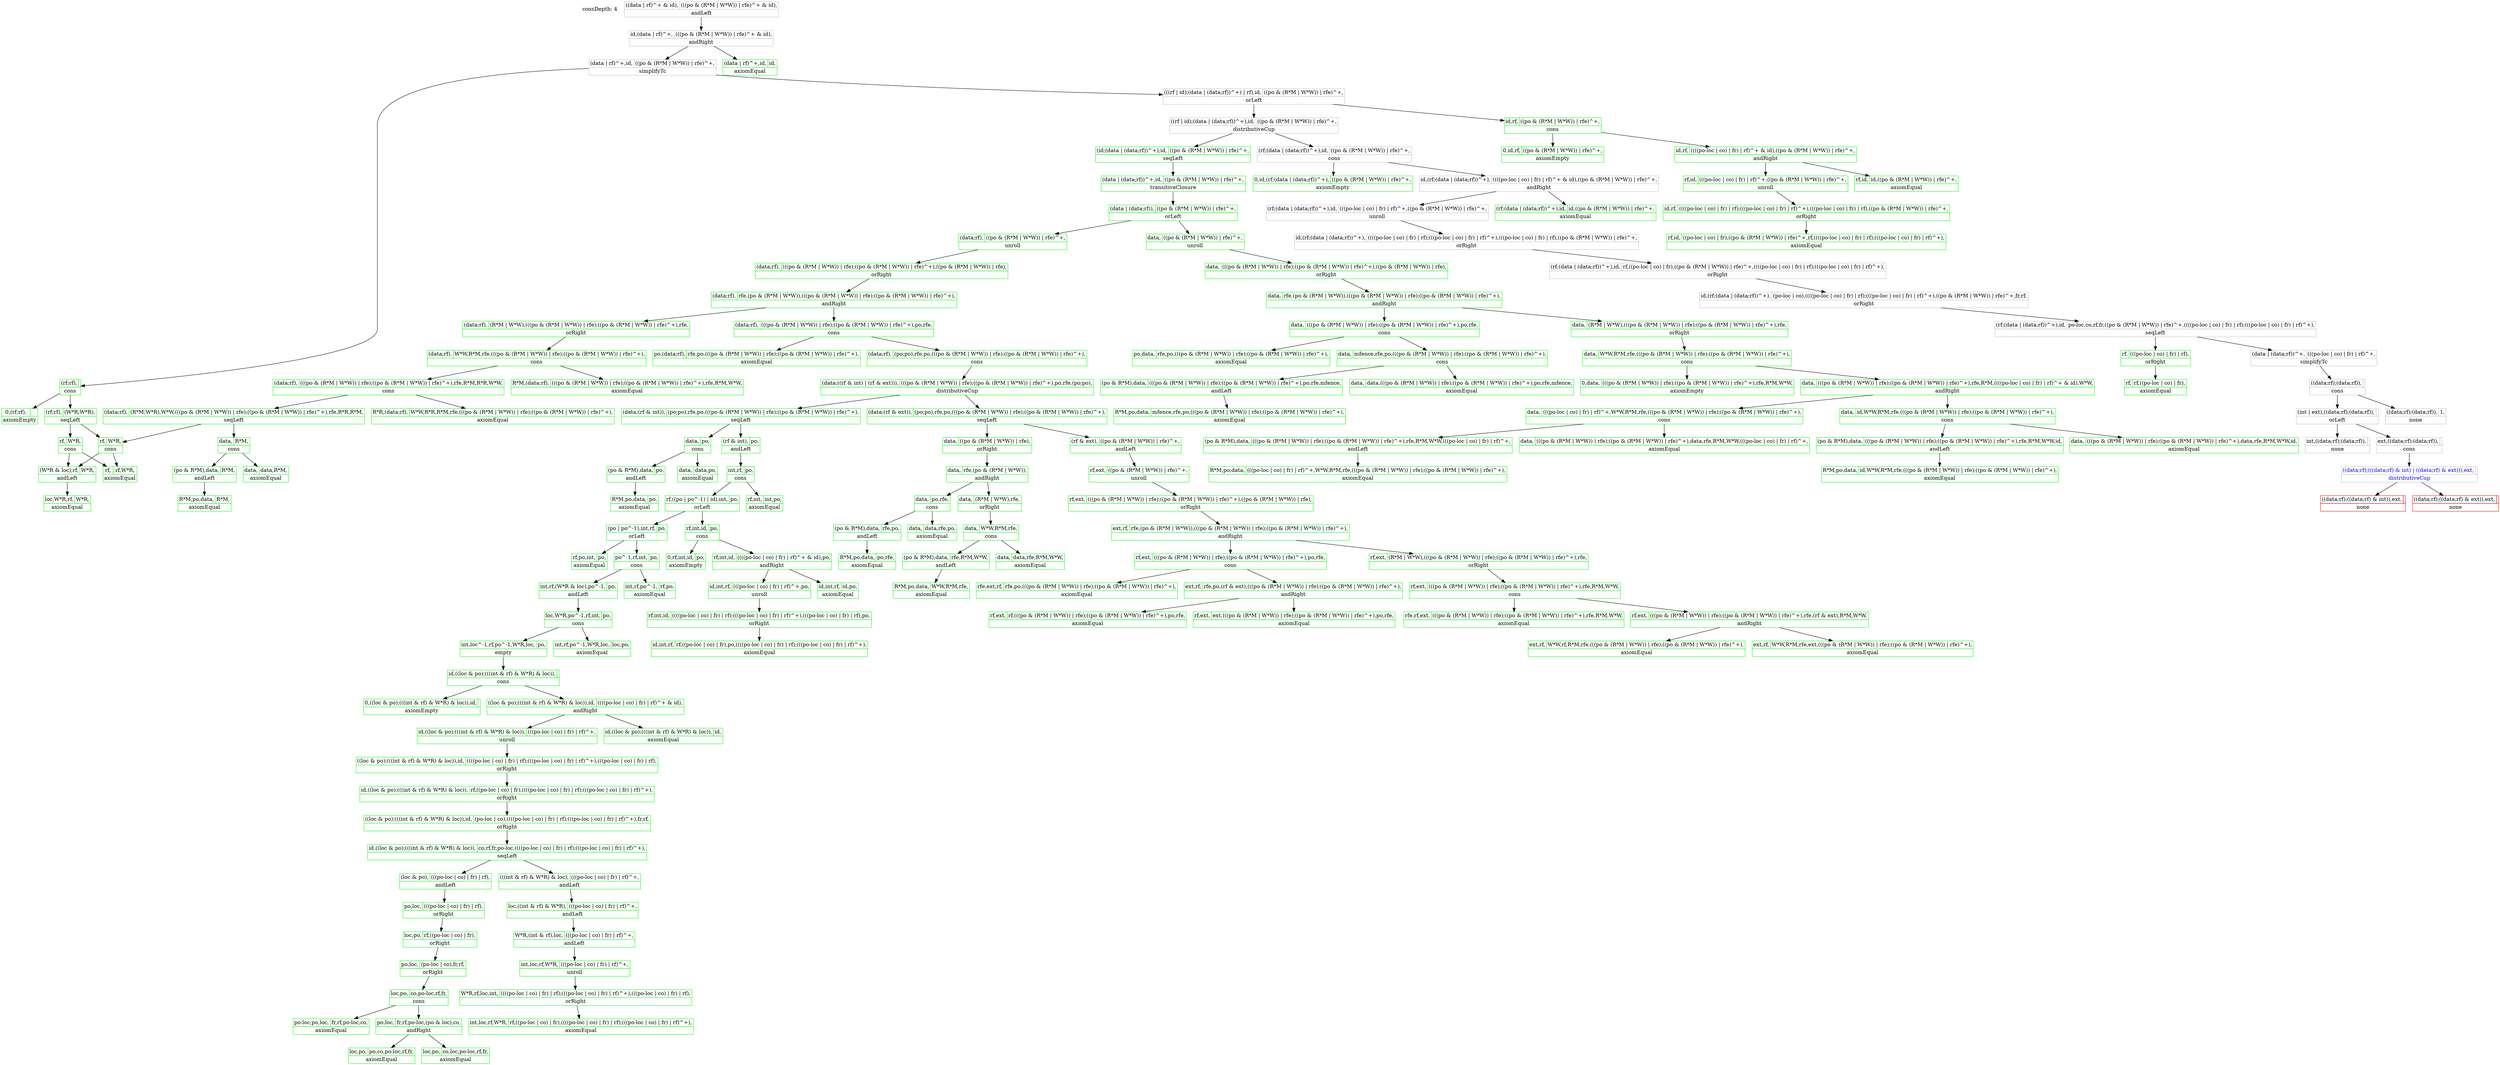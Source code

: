 digraph { 
concentrate=true
node [shape=plain];

"consDepth: 4";
"0x7fbe716d01e8" [label=<<table border='0' cellborder='1' cellspacing='0'><tr><td>((data | rf)^+ &amp; id),</td><td>(((po &amp; (R*M | W*W)) | rfe)^+ &amp; id),</td></tr><tr><td colspan='2'>andLeft</td></tr></table>>, color=gray, fontcolor=black]"0x7fbe73d4b168" [label=<<table border='0' cellborder='1' cellspacing='0'><tr><td>id,(data | rf)^+,</td><td>(((po &amp; (R*M | W*W)) | rfe)^+ &amp; id),</td></tr><tr><td colspan='2'>andRight</td></tr></table>>, color=gray, fontcolor=black]"0x7fbe73d4b218" [label=<<table border='0' cellborder='1' cellspacing='0'><tr><td>(data | rf)^+,id,</td><td>((po &amp; (R*M | W*W)) | rfe)^+,</td></tr><tr><td colspan='2'>simplifyTc</td></tr></table>>, color=gray, fontcolor=black]"0x7fbe717e85c8" [label=<<table border='0' cellborder='1' cellspacing='0'><tr><td>(rf;rf),</td><td></td></tr><tr><td colspan='2'>cons</td></tr></table>>, color=green, fontcolor=black]"0x7fbe717e48a8" [label=<<table border='0' cellborder='1' cellspacing='0'><tr><td>0,(rf;rf),</td><td></td></tr><tr><td colspan='2'>axiomEmpty</td></tr></table>>, color=green, fontcolor=black]"0x7fbe717e85c8" -> "0x7fbe717e48a8";
"0x7fbe717e7eb8" [label=<<table border='0' cellborder='1' cellspacing='0'><tr><td>(rf;rf),</td><td>(W*R;W*R),</td></tr><tr><td colspan='2'>seqLeft</td></tr></table>>, color=green, fontcolor=black]"0x7fbe717e6498" [label=<<table border='0' cellborder='1' cellspacing='0'><tr><td>rf,</td><td>W*R,</td></tr><tr><td colspan='2'>cons</td></tr></table>>, color=green, fontcolor=black]"0x7fbe717e94d8" [label=<<table border='0' cellborder='1' cellspacing='0'><tr><td>(W*R &amp; loc),rf,</td><td>W*R,</td></tr><tr><td colspan='2'>andLeft</td></tr></table>>, color=green, fontcolor=black]"0x7fbe717e89e8" [label=<<table border='0' cellborder='1' cellspacing='0'><tr><td>loc,W*R,rf,</td><td>W*R,</td></tr><tr><td colspan='2'>axiomEqual</td></tr></table>>, color=green, fontcolor=black]"0x7fbe717e94d8" -> "0x7fbe717e89e8";
"0x7fbe717e6498" -> "0x7fbe717e94d8";
"0x7fbe717e9588" [label=<<table border='0' cellborder='1' cellspacing='0'><tr><td>rf,</td><td>rf,W*R,</td></tr><tr><td colspan='2'>axiomEqual</td></tr></table>>, color=green, fontcolor=black]"0x7fbe717e6498" -> "0x7fbe717e9588";
"0x7fbe717e7eb8" -> "0x7fbe717e6498";
"0x7fbe717e9638" [label=<<table border='0' cellborder='1' cellspacing='0'><tr><td>rf,</td><td>W*R,</td></tr><tr><td colspan='2'>cons</td></tr></table>>, color=green, fontcolor=black]"0x7fbe717e94d8" [label=<<table border='0' cellborder='1' cellspacing='0'><tr><td>(W*R &amp; loc),rf,</td><td>W*R,</td></tr><tr><td colspan='2'>andLeft</td></tr></table>>, color=green, fontcolor=black]"0x7fbe717e89e8" [label=<<table border='0' cellborder='1' cellspacing='0'><tr><td>loc,W*R,rf,</td><td>W*R,</td></tr><tr><td colspan='2'>axiomEqual</td></tr></table>>, color=green, fontcolor=black]"0x7fbe717e94d8" -> "0x7fbe717e89e8";
"0x7fbe717e9638" -> "0x7fbe717e94d8";
"0x7fbe717e9588" [label=<<table border='0' cellborder='1' cellspacing='0'><tr><td>rf,</td><td>rf,W*R,</td></tr><tr><td colspan='2'>axiomEqual</td></tr></table>>, color=green, fontcolor=black]"0x7fbe717e9638" -> "0x7fbe717e9588";
"0x7fbe717e7eb8" -> "0x7fbe717e9638";
"0x7fbe717e85c8" -> "0x7fbe717e7eb8";
"0x7fbe73d4b218" -> "0x7fbe717e85c8";
"0x7fbe772dc1c8" [label=<<table border='0' cellborder='1' cellspacing='0'><tr><td>(((rf | id);(data | (data;rf))^+) | rf),id,</td><td>((po &amp; (R*M | W*W)) | rfe)^+,</td></tr><tr><td colspan='2'>orLeft</td></tr></table>>, color=gray, fontcolor=black]"0x7fbe57879b48" [label=<<table border='0' cellborder='1' cellspacing='0'><tr><td>((rf | id);(data | (data;rf))^+),id,</td><td>((po &amp; (R*M | W*W)) | rfe)^+,</td></tr><tr><td colspan='2'>distributiveCup</td></tr></table>>, color=gray, fontcolor=black]"0x7fbe741f1ab8" [label=<<table border='0' cellborder='1' cellspacing='0'><tr><td>(rf;(data | (data;rf))^+),id,</td><td>((po &amp; (R*M | W*W)) | rfe)^+,</td></tr><tr><td colspan='2'>cons</td></tr></table>>, color=gray, fontcolor=black]"0x7fbe57fbddd8" [label=<<table border='0' cellborder='1' cellspacing='0'><tr><td>0,id,(rf;(data | (data;rf))^+),</td><td>((po &amp; (R*M | W*W)) | rfe)^+,</td></tr><tr><td colspan='2'>axiomEmpty</td></tr></table>>, color=green, fontcolor=black]"0x7fbe741f1ab8" -> "0x7fbe57fbddd8";
"0x7fbe57ff16c8" [label=<<table border='0' cellborder='1' cellspacing='0'><tr><td>id,(rf;(data | (data;rf))^+),</td><td>((((po-loc | co) | fr) | rf)^+ &amp; id),((po &amp; (R*M | W*W)) | rfe)^+,</td></tr><tr><td colspan='2'>andRight</td></tr></table>>, color=gray, fontcolor=black]"0x7fbe581acad8" [label=<<table border='0' cellborder='1' cellspacing='0'><tr><td>(rf;(data | (data;rf))^+),id,</td><td>(((po-loc | co) | fr) | rf)^+,((po &amp; (R*M | W*W)) | rfe)^+,</td></tr><tr><td colspan='2'>unroll</td></tr></table>>, color=gray, fontcolor=black]"0x7fbe581c6698" [label=<<table border='0' cellborder='1' cellspacing='0'><tr><td>id,(rf;(data | (data;rf))^+),</td><td>((((po-loc | co) | fr) | rf);(((po-loc | co) | fr) | rf)^+),(((po-loc | co) | fr) | rf),((po &amp; (R*M | W*W)) | rfe)^+,</td></tr><tr><td colspan='2'>orRight</td></tr></table>>, color=gray, fontcolor=black]"0x7fbe581c6878" [label=<<table border='0' cellborder='1' cellspacing='0'><tr><td>(rf;(data | (data;rf))^+),id,</td><td>rf,((po-loc | co) | fr),((po &amp; (R*M | W*W)) | rfe)^+,((((po-loc | co) | fr) | rf);(((po-loc | co) | fr) | rf)^+),</td></tr><tr><td colspan='2'>orRight</td></tr></table>>, color=gray, fontcolor=black]"0x7fbe581c67a8" [label=<<table border='0' cellborder='1' cellspacing='0'><tr><td>id,(rf;(data | (data;rf))^+),</td><td>(po-loc | co),((((po-loc | co) | fr) | rf);(((po-loc | co) | fr) | rf)^+),((po &amp; (R*M | W*W)) | rfe)^+,fr,rf,</td></tr><tr><td colspan='2'>orRight</td></tr></table>>, color=gray, fontcolor=black]"0x7fbe581c7108" [label=<<table border='0' cellborder='1' cellspacing='0'><tr><td>(rf;(data | (data;rf))^+),id,</td><td>po-loc,co,rf,fr,((po &amp; (R*M | W*W)) | rfe)^+,((((po-loc | co) | fr) | rf);(((po-loc | co) | fr) | rf)^+),</td></tr><tr><td colspan='2'>seqLeft</td></tr></table>>, color=gray, fontcolor=black]"0x7fbe73365618" [label=<<table border='0' cellborder='1' cellspacing='0'><tr><td>rf,</td><td>(((po-loc | co) | fr) | rf),</td></tr><tr><td colspan='2'>orRight</td></tr></table>>, color=green, fontcolor=black]"0x7fbe73364728" [label=<<table border='0' cellborder='1' cellspacing='0'><tr><td>rf,</td><td>rf,((po-loc | co) | fr),</td></tr><tr><td colspan='2'>axiomEqual</td></tr></table>>, color=green, fontcolor=black]"0x7fbe73365618" -> "0x7fbe73364728";
"0x7fbe581c7108" -> "0x7fbe73365618";
"0x7fbe581c7428" [label=<<table border='0' cellborder='1' cellspacing='0'><tr><td>(data | (data;rf))^+,</td><td>(((po-loc | co) | fr) | rf)^+,</td></tr><tr><td colspan='2'>simplifyTc</td></tr></table>>, color=gray, fontcolor=black]"0x7fbe581f6858" [label=<<table border='0' cellborder='1' cellspacing='0'><tr><td>((data;rf);(data;rf)),</td><td></td></tr><tr><td colspan='2'>cons</td></tr></table>>, color=gray, fontcolor=black]"0x7fbe580c7fb8" [label=<<table border='0' cellborder='1' cellspacing='0'><tr><td>(int | ext),((data;rf);(data;rf)),</td><td></td></tr><tr><td colspan='2'>orLeft</td></tr></table>>, color=gray, fontcolor=black]"0x7fbe580c8858" [label=<<table border='0' cellborder='1' cellspacing='0'><tr><td>int,((data;rf);(data;rf)),</td><td></td></tr><tr><td colspan='2'>none</td></tr></table>>, color=gray, fontcolor=black]"0x7fbe580c7fb8" -> "0x7fbe580c8858";
"0x7fbe580c9538" [label=<<table border='0' cellborder='1' cellspacing='0'><tr><td>ext,((data;rf);(data;rf)),</td><td></td></tr><tr><td colspan='2'>cons</td></tr></table>>, color=gray, fontcolor=black]"0x7fbe581fa8e8" [label=<<table border='0' cellborder='1' cellspacing='0'><tr><td>((data;rf);(((data;rf) &amp; int) | ((data;rf) &amp; ext))),ext,</td><td></td></tr><tr><td colspan='2'>distributiveCup</td></tr></table>>, color=gray, fontcolor=blue]"0x7fbe581faf68" [label=<<table border='0' cellborder='1' cellspacing='0'><tr><td>((data;rf);((data;rf) &amp; int)),ext,</td><td></td></tr><tr><td colspan='2'>none</td></tr></table>>, color=red, fontcolor=black]"0x7fbe581fa8e8" -> "0x7fbe581faf68";
"0x7fbe581fb6e8" [label=<<table border='0' cellborder='1' cellspacing='0'><tr><td>((data;rf);((data;rf) &amp; ext)),ext,</td><td></td></tr><tr><td colspan='2'>none</td></tr></table>>, color=red, fontcolor=black]"0x7fbe581fa8e8" -> "0x7fbe581fb6e8";
"0x7fbe580c9538" -> "0x7fbe581fa8e8";
"0x7fbe580c7fb8" -> "0x7fbe580c9538";
"0x7fbe581f6858" -> "0x7fbe580c7fb8";
"0x7fbe580c8378" [label=<<table border='0' cellborder='1' cellspacing='0'><tr><td>((data;rf);(data;rf)),</td><td>1,</td></tr><tr><td colspan='2'>none</td></tr></table>>, color=gray, fontcolor=black]"0x7fbe581f6858" -> "0x7fbe580c8378";
"0x7fbe581c7428" -> "0x7fbe581f6858";
"0x7fbe581c7108" -> "0x7fbe581c7428";
"0x7fbe581c67a8" -> "0x7fbe581c7108";
"0x7fbe581c6878" -> "0x7fbe581c67a8";
"0x7fbe581c6698" -> "0x7fbe581c6878";
"0x7fbe581acad8" -> "0x7fbe581c6698";
"0x7fbe57ff16c8" -> "0x7fbe581acad8";
"0x7fbe581b5418" [label=<<table border='0' cellborder='1' cellspacing='0'><tr><td>(rf;(data | (data;rf))^+),id,</td><td>id,((po &amp; (R*M | W*W)) | rfe)^+,</td></tr><tr><td colspan='2'>axiomEqual</td></tr></table>>, color=green, fontcolor=black]"0x7fbe57ff16c8" -> "0x7fbe581b5418";
"0x7fbe741f1ab8" -> "0x7fbe57ff16c8";
"0x7fbe57879b48" -> "0x7fbe741f1ab8";
"0x7fbe741f1b68" [label=<<table border='0' cellborder='1' cellspacing='0'><tr><td>(id;(data | (data;rf))^+),id,</td><td>((po &amp; (R*M | W*W)) | rfe)^+,</td></tr><tr><td colspan='2'>seqLeft</td></tr></table>>, color=green, fontcolor=black]"0x7fbe5787cd88" [label=<<table border='0' cellborder='1' cellspacing='0'><tr><td>(data | (data;rf))^+,id,</td><td>((po &amp; (R*M | W*W)) | rfe)^+,</td></tr><tr><td colspan='2'>transitiveClosure</td></tr></table>>, color=green, fontcolor=black]"0x7fbe5787cf68" [label=<<table border='0' cellborder='1' cellspacing='0'><tr><td>(data | (data;rf)),</td><td>((po &amp; (R*M | W*W)) | rfe)^+,</td></tr><tr><td colspan='2'>orLeft</td></tr></table>>, color=green, fontcolor=black]"0x7fbe7358d9b8" [label=<<table border='0' cellborder='1' cellspacing='0'><tr><td>data,</td><td>((po &amp; (R*M | W*W)) | rfe)^+,</td></tr><tr><td colspan='2'>unroll</td></tr></table>>, color=green, fontcolor=black]"0x7fbe73605fd8" [label=<<table border='0' cellborder='1' cellspacing='0'><tr><td>data,</td><td>(((po &amp; (R*M | W*W)) | rfe);((po &amp; (R*M | W*W)) | rfe)^+),((po &amp; (R*M | W*W)) | rfe),</td></tr><tr><td colspan='2'>orRight</td></tr></table>>, color=green, fontcolor=black]"0x7fbe73606128" [label=<<table border='0' cellborder='1' cellspacing='0'><tr><td>data,</td><td>rfe,(po &amp; (R*M | W*W)),(((po &amp; (R*M | W*W)) | rfe);((po &amp; (R*M | W*W)) | rfe)^+),</td></tr><tr><td colspan='2'>andRight</td></tr></table>>, color=green, fontcolor=black]"0x7fbe73606288" [label=<<table border='0' cellborder='1' cellspacing='0'><tr><td>data,</td><td>(((po &amp; (R*M | W*W)) | rfe);((po &amp; (R*M | W*W)) | rfe)^+),po,rfe,</td></tr><tr><td colspan='2'>cons</td></tr></table>>, color=green, fontcolor=black]"0x7fbe73608178" [label=<<table border='0' cellborder='1' cellspacing='0'><tr><td>po,data,</td><td>rfe,po,(((po &amp; (R*M | W*W)) | rfe);((po &amp; (R*M | W*W)) | rfe)^+),</td></tr><tr><td colspan='2'>axiomEqual</td></tr></table>>, color=green, fontcolor=black]"0x7fbe73606288" -> "0x7fbe73608178";
"0x7fbe7360a528" [label=<<table border='0' cellborder='1' cellspacing='0'><tr><td>data,</td><td>mfence,rfe,po,(((po &amp; (R*M | W*W)) | rfe);((po &amp; (R*M | W*W)) | rfe)^+),</td></tr><tr><td colspan='2'>cons</td></tr></table>>, color=green, fontcolor=black]"0x7fbe73583268" [label=<<table border='0' cellborder='1' cellspacing='0'><tr><td>(po &amp; R*M),data,</td><td>(((po &amp; (R*M | W*W)) | rfe);((po &amp; (R*M | W*W)) | rfe)^+),po,rfe,mfence,</td></tr><tr><td colspan='2'>andLeft</td></tr></table>>, color=green, fontcolor=black]"0x7fbe7356c478" [label=<<table border='0' cellborder='1' cellspacing='0'><tr><td>R*M,po,data,</td><td>mfence,rfe,po,(((po &amp; (R*M | W*W)) | rfe);((po &amp; (R*M | W*W)) | rfe)^+),</td></tr><tr><td colspan='2'>axiomEqual</td></tr></table>>, color=green, fontcolor=black]"0x7fbe73583268" -> "0x7fbe7356c478";
"0x7fbe7360a528" -> "0x7fbe73583268";
"0x7fbe73583318" [label=<<table border='0' cellborder='1' cellspacing='0'><tr><td>data,</td><td>data,(((po &amp; (R*M | W*W)) | rfe);((po &amp; (R*M | W*W)) | rfe)^+),po,rfe,mfence,</td></tr><tr><td colspan='2'>axiomEqual</td></tr></table>>, color=green, fontcolor=black]"0x7fbe7360a528" -> "0x7fbe73583318";
"0x7fbe73606288" -> "0x7fbe7360a528";
"0x7fbe73606128" -> "0x7fbe73606288";
"0x7fbe73606468" [label=<<table border='0' cellborder='1' cellspacing='0'><tr><td>data,</td><td>(R*M | W*W),(((po &amp; (R*M | W*W)) | rfe);((po &amp; (R*M | W*W)) | rfe)^+),rfe,</td></tr><tr><td colspan='2'>orRight</td></tr></table>>, color=green, fontcolor=black]"0x7fbe736066e8" [label=<<table border='0' cellborder='1' cellspacing='0'><tr><td>data,</td><td>W*W,R*M,rfe,(((po &amp; (R*M | W*W)) | rfe);((po &amp; (R*M | W*W)) | rfe)^+),</td></tr><tr><td colspan='2'>cons</td></tr></table>>, color=green, fontcolor=black]"0x7fbe73587338" [label=<<table border='0' cellborder='1' cellspacing='0'><tr><td>0,data,</td><td>(((po &amp; (R*M | W*W)) | rfe);((po &amp; (R*M | W*W)) | rfe)^+),rfe,R*M,W*W,</td></tr><tr><td colspan='2'>axiomEmpty</td></tr></table>>, color=green, fontcolor=black]"0x7fbe736066e8" -> "0x7fbe73587338";
"0x7fbe7358aab8" [label=<<table border='0' cellborder='1' cellspacing='0'><tr><td>data,</td><td>(((po &amp; (R*M | W*W)) | rfe);((po &amp; (R*M | W*W)) | rfe)^+),rfe,R*M,((((po-loc | co) | fr) | rf)^+ &amp; id),W*W,</td></tr><tr><td colspan='2'>andRight</td></tr></table>>, color=green, fontcolor=black]"0x7fbe73606638" [label=<<table border='0' cellborder='1' cellspacing='0'><tr><td>data,</td><td>(((po-loc | co) | fr) | rf)^+,W*W,R*M,rfe,(((po &amp; (R*M | W*W)) | rfe);((po &amp; (R*M | W*W)) | rfe)^+),</td></tr><tr><td colspan='2'>cons</td></tr></table>>, color=green, fontcolor=black]"0x7fbe73609c88" [label=<<table border='0' cellborder='1' cellspacing='0'><tr><td>(po &amp; R*M),data,</td><td>(((po &amp; (R*M | W*W)) | rfe);((po &amp; (R*M | W*W)) | rfe)^+),rfe,R*M,W*W,(((po-loc | co) | fr) | rf)^+,</td></tr><tr><td colspan='2'>andLeft</td></tr></table>>, color=green, fontcolor=black]"0x7fbe73609528" [label=<<table border='0' cellborder='1' cellspacing='0'><tr><td>R*M,po,data,</td><td>(((po-loc | co) | fr) | rf)^+,W*W,R*M,rfe,(((po &amp; (R*M | W*W)) | rfe);((po &amp; (R*M | W*W)) | rfe)^+),</td></tr><tr><td colspan='2'>axiomEqual</td></tr></table>>, color=green, fontcolor=black]"0x7fbe73609c88" -> "0x7fbe73609528";
"0x7fbe73606638" -> "0x7fbe73609c88";
"0x7fbe73609d78" [label=<<table border='0' cellborder='1' cellspacing='0'><tr><td>data,</td><td>(((po &amp; (R*M | W*W)) | rfe);((po &amp; (R*M | W*W)) | rfe)^+),data,rfe,R*M,W*W,(((po-loc | co) | fr) | rf)^+,</td></tr><tr><td colspan='2'>axiomEqual</td></tr></table>>, color=green, fontcolor=black]"0x7fbe73606638" -> "0x7fbe73609d78";
"0x7fbe7358aab8" -> "0x7fbe73606638";
"0x7fbe73606a38" [label=<<table border='0' cellborder='1' cellspacing='0'><tr><td>data,</td><td>id,W*W,R*M,rfe,(((po &amp; (R*M | W*W)) | rfe);((po &amp; (R*M | W*W)) | rfe)^+),</td></tr><tr><td colspan='2'>cons</td></tr></table>>, color=green, fontcolor=black]"0x7fbe73606bd8" [label=<<table border='0' cellborder='1' cellspacing='0'><tr><td>(po &amp; R*M),data,</td><td>(((po &amp; (R*M | W*W)) | rfe);((po &amp; (R*M | W*W)) | rfe)^+),rfe,R*M,W*W,id,</td></tr><tr><td colspan='2'>andLeft</td></tr></table>>, color=green, fontcolor=black]"0x7fbe736073e8" [label=<<table border='0' cellborder='1' cellspacing='0'><tr><td>R*M,po,data,</td><td>id,W*W,R*M,rfe,(((po &amp; (R*M | W*W)) | rfe);((po &amp; (R*M | W*W)) | rfe)^+),</td></tr><tr><td colspan='2'>axiomEqual</td></tr></table>>, color=green, fontcolor=black]"0x7fbe73606bd8" -> "0x7fbe736073e8";
"0x7fbe73606a38" -> "0x7fbe73606bd8";
"0x7fbe73607028" [label=<<table border='0' cellborder='1' cellspacing='0'><tr><td>data,</td><td>(((po &amp; (R*M | W*W)) | rfe);((po &amp; (R*M | W*W)) | rfe)^+),data,rfe,R*M,W*W,id,</td></tr><tr><td colspan='2'>axiomEqual</td></tr></table>>, color=green, fontcolor=black]"0x7fbe73606a38" -> "0x7fbe73607028";
"0x7fbe7358aab8" -> "0x7fbe73606a38";
"0x7fbe736066e8" -> "0x7fbe7358aab8";
"0x7fbe73606468" -> "0x7fbe736066e8";
"0x7fbe73606128" -> "0x7fbe73606468";
"0x7fbe73605fd8" -> "0x7fbe73606128";
"0x7fbe7358d9b8" -> "0x7fbe73605fd8";
"0x7fbe5787cf68" -> "0x7fbe7358d9b8";
"0x7fbe73605eb8" [label=<<table border='0' cellborder='1' cellspacing='0'><tr><td>(data;rf),</td><td>((po &amp; (R*M | W*W)) | rfe)^+,</td></tr><tr><td colspan='2'>unroll</td></tr></table>>, color=green, fontcolor=black]"0x7fbe734d4ee8" [label=<<table border='0' cellborder='1' cellspacing='0'><tr><td>(data;rf),</td><td>(((po &amp; (R*M | W*W)) | rfe);((po &amp; (R*M | W*W)) | rfe)^+),((po &amp; (R*M | W*W)) | rfe),</td></tr><tr><td colspan='2'>orRight</td></tr></table>>, color=green, fontcolor=black]"0x7fbe734d4fb8" [label=<<table border='0' cellborder='1' cellspacing='0'><tr><td>(data;rf),</td><td>rfe,(po &amp; (R*M | W*W)),(((po &amp; (R*M | W*W)) | rfe);((po &amp; (R*M | W*W)) | rfe)^+),</td></tr><tr><td colspan='2'>andRight</td></tr></table>>, color=green, fontcolor=black]"0x7fbe734d5138" [label=<<table border='0' cellborder='1' cellspacing='0'><tr><td>(data;rf),</td><td>(((po &amp; (R*M | W*W)) | rfe);((po &amp; (R*M | W*W)) | rfe)^+),po,rfe,</td></tr><tr><td colspan='2'>cons</td></tr></table>>, color=green, fontcolor=black]"0x7fbe73581378" [label=<<table border='0' cellborder='1' cellspacing='0'><tr><td>po,(data;rf),</td><td>rfe,po,(((po &amp; (R*M | W*W)) | rfe);((po &amp; (R*M | W*W)) | rfe)^+),</td></tr><tr><td colspan='2'>axiomEqual</td></tr></table>>, color=green, fontcolor=black]"0x7fbe734d5138" -> "0x7fbe73581378";
"0x7fbe73582b98" [label=<<table border='0' cellborder='1' cellspacing='0'><tr><td>(data;rf),</td><td>(po;po),rfe,po,(((po &amp; (R*M | W*W)) | rfe);((po &amp; (R*M | W*W)) | rfe)^+),</td></tr><tr><td colspan='2'>cons</td></tr></table>>, color=green, fontcolor=black]"0x7fbe7358a798" [label=<<table border='0' cellborder='1' cellspacing='0'><tr><td>(data;((rf &amp; int) | (rf &amp; ext))),</td><td>(((po &amp; (R*M | W*W)) | rfe);((po &amp; (R*M | W*W)) | rfe)^+),po,rfe,(po;po),</td></tr><tr><td colspan='2'>distributiveCup</td></tr></table>>, color=green, fontcolor=black]"0x7fbe73604698" [label=<<table border='0' cellborder='1' cellspacing='0'><tr><td>(data;(rf &amp; int)),</td><td>(po;po),rfe,po,(((po &amp; (R*M | W*W)) | rfe);((po &amp; (R*M | W*W)) | rfe)^+),</td></tr><tr><td colspan='2'>seqLeft</td></tr></table>>, color=green, fontcolor=black]"0x7fbe735852c8" [label=<<table border='0' cellborder='1' cellspacing='0'><tr><td>data,</td><td>po,</td></tr><tr><td colspan='2'>cons</td></tr></table>>, color=green, fontcolor=black]"0x7fbe73585ef8" [label=<<table border='0' cellborder='1' cellspacing='0'><tr><td>(po &amp; R*M),data,</td><td>po,</td></tr><tr><td colspan='2'>andLeft</td></tr></table>>, color=green, fontcolor=black]"0x7fbe73586288" [label=<<table border='0' cellborder='1' cellspacing='0'><tr><td>R*M,po,data,</td><td>po,</td></tr><tr><td colspan='2'>axiomEqual</td></tr></table>>, color=green, fontcolor=black]"0x7fbe73585ef8" -> "0x7fbe73586288";
"0x7fbe735852c8" -> "0x7fbe73585ef8";
"0x7fbe735861d8" [label=<<table border='0' cellborder='1' cellspacing='0'><tr><td>data,</td><td>data,po,</td></tr><tr><td colspan='2'>axiomEqual</td></tr></table>>, color=green, fontcolor=black]"0x7fbe735852c8" -> "0x7fbe735861d8";
"0x7fbe73604698" -> "0x7fbe735852c8";
"0x7fbe6cc4c198" [label=<<table border='0' cellborder='1' cellspacing='0'><tr><td>(rf &amp; int),</td><td>po,</td></tr><tr><td colspan='2'>andLeft</td></tr></table>>, color=green, fontcolor=black]"0x7fbe6b1ca138" [label=<<table border='0' cellborder='1' cellspacing='0'><tr><td>int,rf,</td><td>po,</td></tr><tr><td colspan='2'>cons</td></tr></table>>, color=green, fontcolor=black]"0x7fbe6e77eeb8" [label=<<table border='0' cellborder='1' cellspacing='0'><tr><td>rf,((po | po^-1) | id),int,</td><td>po,</td></tr><tr><td colspan='2'>orLeft</td></tr></table>>, color=green, fontcolor=black]"0x7fbe6cc9bb48" [label=<<table border='0' cellborder='1' cellspacing='0'><tr><td>(po | po^-1),int,rf,</td><td>po,</td></tr><tr><td colspan='2'>orLeft</td></tr></table>>, color=green, fontcolor=black]"0x7fbe6e783458" [label=<<table border='0' cellborder='1' cellspacing='0'><tr><td>rf,po,int,</td><td>po,</td></tr><tr><td colspan='2'>axiomEqual</td></tr></table>>, color=green, fontcolor=black]"0x7fbe6cc9bb48" -> "0x7fbe6e783458";
"0x7fbe6e7839a8" [label=<<table border='0' cellborder='1' cellspacing='0'><tr><td>po^-1,rf,int,</td><td>po,</td></tr><tr><td colspan='2'>cons</td></tr></table>>, color=green, fontcolor=black]"0x7fbe71606c38" [label=<<table border='0' cellborder='1' cellspacing='0'><tr><td>int,rf,(W*R &amp; loc),po^-1,</td><td>po,</td></tr><tr><td colspan='2'>andLeft</td></tr></table>>, color=green, fontcolor=black]"0x7fbe70b43c78" [label=<<table border='0' cellborder='1' cellspacing='0'><tr><td>loc,W*R,po^-1,rf,int,</td><td>po,</td></tr><tr><td colspan='2'>cons</td></tr></table>>, color=green, fontcolor=black]"0x7fbe716e8358" [label=<<table border='0' cellborder='1' cellspacing='0'><tr><td>int,loc^-1,rf,po^-1,W*R,loc,</td><td>po,</td></tr><tr><td colspan='2'>empty</td></tr></table>>, color=green, fontcolor=black]"0x7fbe717b5fd8" [label=<<table border='0' cellborder='1' cellspacing='0'><tr><td>id,((loc &amp; po);(((int &amp; rf) &amp; W*R) &amp; loc)),</td><td></td></tr><tr><td colspan='2'>cons</td></tr></table>>, color=green, fontcolor=black]"0x7fbe718a3418" [label=<<table border='0' cellborder='1' cellspacing='0'><tr><td>0,((loc &amp; po);(((int &amp; rf) &amp; W*R) &amp; loc)),id,</td><td></td></tr><tr><td colspan='2'>axiomEmpty</td></tr></table>>, color=green, fontcolor=black]"0x7fbe717b5fd8" -> "0x7fbe718a3418";
"0x7fbe718b28f8" [label=<<table border='0' cellborder='1' cellspacing='0'><tr><td>((loc &amp; po);(((int &amp; rf) &amp; W*R) &amp; loc)),id,</td><td>((((po-loc | co) | fr) | rf)^+ &amp; id),</td></tr><tr><td colspan='2'>andRight</td></tr></table>>, color=green, fontcolor=black]"0x7fbe7189ff48" [label=<<table border='0' cellborder='1' cellspacing='0'><tr><td>id,((loc &amp; po);(((int &amp; rf) &amp; W*R) &amp; loc)),</td><td>(((po-loc | co) | fr) | rf)^+,</td></tr><tr><td colspan='2'>unroll</td></tr></table>>, color=green, fontcolor=black]"0x7fbe718a7768" [label=<<table border='0' cellborder='1' cellspacing='0'><tr><td>((loc &amp; po);(((int &amp; rf) &amp; W*R) &amp; loc)),id,</td><td>((((po-loc | co) | fr) | rf);(((po-loc | co) | fr) | rf)^+),(((po-loc | co) | fr) | rf),</td></tr><tr><td colspan='2'>orRight</td></tr></table>>, color=green, fontcolor=black]"0x7fbe718b3f48" [label=<<table border='0' cellborder='1' cellspacing='0'><tr><td>id,((loc &amp; po);(((int &amp; rf) &amp; W*R) &amp; loc)),</td><td>rf,((po-loc | co) | fr),((((po-loc | co) | fr) | rf);(((po-loc | co) | fr) | rf)^+),</td></tr><tr><td colspan='2'>orRight</td></tr></table>>, color=green, fontcolor=black]"0x7fbe718b2e48" [label=<<table border='0' cellborder='1' cellspacing='0'><tr><td>((loc &amp; po);(((int &amp; rf) &amp; W*R) &amp; loc)),id,</td><td>(po-loc | co),((((po-loc | co) | fr) | rf);(((po-loc | co) | fr) | rf)^+),fr,rf,</td></tr><tr><td colspan='2'>orRight</td></tr></table>>, color=green, fontcolor=black]"0x7fbe718aec28" [label=<<table border='0' cellborder='1' cellspacing='0'><tr><td>id,((loc &amp; po);(((int &amp; rf) &amp; W*R) &amp; loc)),</td><td>co,rf,fr,po-loc,((((po-loc | co) | fr) | rf);(((po-loc | co) | fr) | rf)^+),</td></tr><tr><td colspan='2'>seqLeft</td></tr></table>>, color=green, fontcolor=black]"0x7fbe718aecd8" [label=<<table border='0' cellborder='1' cellspacing='0'><tr><td>(loc &amp; po),</td><td>(((po-loc | co) | fr) | rf),</td></tr><tr><td colspan='2'>andLeft</td></tr></table>>, color=green, fontcolor=black]"0x7fbe718aeef8" [label=<<table border='0' cellborder='1' cellspacing='0'><tr><td>po,loc,</td><td>(((po-loc | co) | fr) | rf),</td></tr><tr><td colspan='2'>orRight</td></tr></table>>, color=green, fontcolor=black]"0x7fbe718b4188" [label=<<table border='0' cellborder='1' cellspacing='0'><tr><td>loc,po,</td><td>rf,((po-loc | co) | fr),</td></tr><tr><td colspan='2'>orRight</td></tr></table>>, color=green, fontcolor=black]"0x7fbe718b4338" [label=<<table border='0' cellborder='1' cellspacing='0'><tr><td>po,loc,</td><td>(po-loc | co),fr,rf,</td></tr><tr><td colspan='2'>orRight</td></tr></table>>, color=green, fontcolor=black]"0x7fbe718b44f8" [label=<<table border='0' cellborder='1' cellspacing='0'><tr><td>loc,po,</td><td>co,po-loc,rf,fr,</td></tr><tr><td colspan='2'>cons</td></tr></table>>, color=green, fontcolor=black]"0x7fbe718b6468" [label=<<table border='0' cellborder='1' cellspacing='0'><tr><td>po-loc,po,loc,</td><td>fr,rf,po-loc,co,</td></tr><tr><td colspan='2'>axiomEqual</td></tr></table>>, color=green, fontcolor=black]"0x7fbe718b44f8" -> "0x7fbe718b6468";
"0x7fbe718b5e18" [label=<<table border='0' cellborder='1' cellspacing='0'><tr><td>po,loc,</td><td>fr,rf,po-loc,(po &amp; loc),co,</td></tr><tr><td colspan='2'>andRight</td></tr></table>>, color=green, fontcolor=black]"0x7fbe718b5f28" [label=<<table border='0' cellborder='1' cellspacing='0'><tr><td>loc,po,</td><td>po,co,po-loc,rf,fr,</td></tr><tr><td colspan='2'>axiomEqual</td></tr></table>>, color=green, fontcolor=black]"0x7fbe718b5e18" -> "0x7fbe718b5f28";
"0x7fbe718b68b8" [label=<<table border='0' cellborder='1' cellspacing='0'><tr><td>loc,po,</td><td>co,loc,po-loc,rf,fr,</td></tr><tr><td colspan='2'>axiomEqual</td></tr></table>>, color=green, fontcolor=black]"0x7fbe718b5e18" -> "0x7fbe718b68b8";
"0x7fbe718b44f8" -> "0x7fbe718b5e18";
"0x7fbe718b4338" -> "0x7fbe718b44f8";
"0x7fbe718b4188" -> "0x7fbe718b4338";
"0x7fbe718aeef8" -> "0x7fbe718b4188";
"0x7fbe718aecd8" -> "0x7fbe718aeef8";
"0x7fbe718aec28" -> "0x7fbe718aecd8";
"0x7fbe7189d668" [label=<<table border='0' cellborder='1' cellspacing='0'><tr><td>(((int &amp; rf) &amp; W*R) &amp; loc),</td><td>(((po-loc | co) | fr) | rf)^+,</td></tr><tr><td colspan='2'>andLeft</td></tr></table>>, color=green, fontcolor=black]"0x7fbe718b40d8" [label=<<table border='0' cellborder='1' cellspacing='0'><tr><td>loc,((int &amp; rf) &amp; W*R),</td><td>(((po-loc | co) | fr) | rf)^+,</td></tr><tr><td colspan='2'>andLeft</td></tr></table>>, color=green, fontcolor=black]"0x7fbe718b7318" [label=<<table border='0' cellborder='1' cellspacing='0'><tr><td>W*R,(int &amp; rf),loc,</td><td>(((po-loc | co) | fr) | rf)^+,</td></tr><tr><td colspan='2'>andLeft</td></tr></table>>, color=green, fontcolor=black]"0x7fbe718b74a8" [label=<<table border='0' cellborder='1' cellspacing='0'><tr><td>int,loc,rf,W*R,</td><td>(((po-loc | co) | fr) | rf)^+,</td></tr><tr><td colspan='2'>unroll</td></tr></table>>, color=green, fontcolor=black]"0x7fbe718b7678" [label=<<table border='0' cellborder='1' cellspacing='0'><tr><td>W*R,rf,loc,int,</td><td>((((po-loc | co) | fr) | rf);(((po-loc | co) | fr) | rf)^+),(((po-loc | co) | fr) | rf),</td></tr><tr><td colspan='2'>orRight</td></tr></table>>, color=green, fontcolor=black]"0x7fbe718b79c8" [label=<<table border='0' cellborder='1' cellspacing='0'><tr><td>int,loc,rf,W*R,</td><td>rf,((po-loc | co) | fr),((((po-loc | co) | fr) | rf);(((po-loc | co) | fr) | rf)^+),</td></tr><tr><td colspan='2'>axiomEqual</td></tr></table>>, color=green, fontcolor=black]"0x7fbe718b7678" -> "0x7fbe718b79c8";
"0x7fbe718b74a8" -> "0x7fbe718b7678";
"0x7fbe718b7318" -> "0x7fbe718b74a8";
"0x7fbe718b40d8" -> "0x7fbe718b7318";
"0x7fbe7189d668" -> "0x7fbe718b40d8";
"0x7fbe718aec28" -> "0x7fbe7189d668";
"0x7fbe718b2e48" -> "0x7fbe718aec28";
"0x7fbe718b3f48" -> "0x7fbe718b2e48";
"0x7fbe718a7768" -> "0x7fbe718b3f48";
"0x7fbe7189ff48" -> "0x7fbe718a7768";
"0x7fbe718b28f8" -> "0x7fbe7189ff48";
"0x7fbe718b27b8" [label=<<table border='0' cellborder='1' cellspacing='0'><tr><td>id,((loc &amp; po);(((int &amp; rf) &amp; W*R) &amp; loc)),</td><td>id,</td></tr><tr><td colspan='2'>axiomEqual</td></tr></table>>, color=green, fontcolor=black]"0x7fbe718b28f8" -> "0x7fbe718b27b8";
"0x7fbe717b5fd8" -> "0x7fbe718b28f8";
"0x7fbe716e8358" -> "0x7fbe717b5fd8";
"0x7fbe70b43c78" -> "0x7fbe716e8358";
"0x7fbe716f8d98" [label=<<table border='0' cellborder='1' cellspacing='0'><tr><td>int,rf,po^-1,W*R,loc,</td><td>loc,po,</td></tr><tr><td colspan='2'>axiomEqual</td></tr></table>>, color=green, fontcolor=black]"0x7fbe70b43c78" -> "0x7fbe716f8d98";
"0x7fbe71606c38" -> "0x7fbe70b43c78";
"0x7fbe6e7839a8" -> "0x7fbe71606c38";
"0x7fbe716e2b88" [label=<<table border='0' cellborder='1' cellspacing='0'><tr><td>int,rf,po^-1,</td><td>rf,po,</td></tr><tr><td colspan='2'>axiomEqual</td></tr></table>>, color=green, fontcolor=black]"0x7fbe6e7839a8" -> "0x7fbe716e2b88";
"0x7fbe6cc9bb48" -> "0x7fbe6e7839a8";
"0x7fbe6e77eeb8" -> "0x7fbe6cc9bb48";
"0x7fbe68025318" [label=<<table border='0' cellborder='1' cellspacing='0'><tr><td>rf,int,id,</td><td>po,</td></tr><tr><td colspan='2'>cons</td></tr></table>>, color=green, fontcolor=black]"0x7fbe677300e8" [label=<<table border='0' cellborder='1' cellspacing='0'><tr><td>0,rf,int,id,</td><td>po,</td></tr><tr><td colspan='2'>axiomEmpty</td></tr></table>>, color=green, fontcolor=black]"0x7fbe68025318" -> "0x7fbe677300e8";
"0x7fbe677307a8" [label=<<table border='0' cellborder='1' cellspacing='0'><tr><td>rf,int,id,</td><td>((((po-loc | co) | fr) | rf)^+ &amp; id),po,</td></tr><tr><td colspan='2'>andRight</td></tr></table>>, color=green, fontcolor=black]"0x7fbe68028b58" [label=<<table border='0' cellborder='1' cellspacing='0'><tr><td>id,int,rf,</td><td>(((po-loc | co) | fr) | rf)^+,po,</td></tr><tr><td colspan='2'>unroll</td></tr></table>>, color=green, fontcolor=black]"0x7fbe680282a8" [label=<<table border='0' cellborder='1' cellspacing='0'><tr><td>rf,int,id,</td><td>((((po-loc | co) | fr) | rf);(((po-loc | co) | fr) | rf)^+),(((po-loc | co) | fr) | rf),po,</td></tr><tr><td colspan='2'>orRight</td></tr></table>>, color=green, fontcolor=black]"0x7fbe68028d68" [label=<<table border='0' cellborder='1' cellspacing='0'><tr><td>id,int,rf,</td><td>rf,((po-loc | co) | fr),po,((((po-loc | co) | fr) | rf);(((po-loc | co) | fr) | rf)^+),</td></tr><tr><td colspan='2'>axiomEqual</td></tr></table>>, color=green, fontcolor=black]"0x7fbe680282a8" -> "0x7fbe68028d68";
"0x7fbe68028b58" -> "0x7fbe680282a8";
"0x7fbe677307a8" -> "0x7fbe68028b58";
"0x7fbe68028928" [label=<<table border='0' cellborder='1' cellspacing='0'><tr><td>id,int,rf,</td><td>id,po,</td></tr><tr><td colspan='2'>axiomEqual</td></tr></table>>, color=green, fontcolor=black]"0x7fbe677307a8" -> "0x7fbe68028928";
"0x7fbe68025318" -> "0x7fbe677307a8";
"0x7fbe6e77eeb8" -> "0x7fbe68025318";
"0x7fbe6b1ca138" -> "0x7fbe6e77eeb8";
"0x7fbe6e762008" [label=<<table border='0' cellborder='1' cellspacing='0'><tr><td>rf,int,</td><td>int,po,</td></tr><tr><td colspan='2'>axiomEqual</td></tr></table>>, color=green, fontcolor=black]"0x7fbe6b1ca138" -> "0x7fbe6e762008";
"0x7fbe6cc4c198" -> "0x7fbe6b1ca138";
"0x7fbe73604698" -> "0x7fbe6cc4c198";
"0x7fbe7358a798" -> "0x7fbe73604698";
"0x7fbe73605298" [label=<<table border='0' cellborder='1' cellspacing='0'><tr><td>(data;(rf &amp; ext)),</td><td>(po;po),rfe,po,(((po &amp; (R*M | W*W)) | rfe);((po &amp; (R*M | W*W)) | rfe)^+),</td></tr><tr><td colspan='2'>seqLeft</td></tr></table>>, color=green, fontcolor=black]"0x7fbe717ee6c8" [label=<<table border='0' cellborder='1' cellspacing='0'><tr><td>data,</td><td>((po &amp; (R*M | W*W)) | rfe),</td></tr><tr><td colspan='2'>orRight</td></tr></table>>, color=green, fontcolor=black]"0x7fbe717ec318" [label=<<table border='0' cellborder='1' cellspacing='0'><tr><td>data,</td><td>rfe,(po &amp; (R*M | W*W)),</td></tr><tr><td colspan='2'>andRight</td></tr></table>>, color=green, fontcolor=black]"0x7fbe717ec778" [label=<<table border='0' cellborder='1' cellspacing='0'><tr><td>data,</td><td>po,rfe,</td></tr><tr><td colspan='2'>cons</td></tr></table>>, color=green, fontcolor=black]"0x7fbe717ef0e8" [label=<<table border='0' cellborder='1' cellspacing='0'><tr><td>(po &amp; R*M),data,</td><td>rfe,po,</td></tr><tr><td colspan='2'>andLeft</td></tr></table>>, color=green, fontcolor=black]"0x7fbe717ef808" [label=<<table border='0' cellborder='1' cellspacing='0'><tr><td>R*M,po,data,</td><td>po,rfe,</td></tr><tr><td colspan='2'>axiomEqual</td></tr></table>>, color=green, fontcolor=black]"0x7fbe717ef0e8" -> "0x7fbe717ef808";
"0x7fbe717ec778" -> "0x7fbe717ef0e8";
"0x7fbe717ef318" [label=<<table border='0' cellborder='1' cellspacing='0'><tr><td>data,</td><td>data,rfe,po,</td></tr><tr><td colspan='2'>axiomEqual</td></tr></table>>, color=green, fontcolor=black]"0x7fbe717ec778" -> "0x7fbe717ef318";
"0x7fbe717ec318" -> "0x7fbe717ec778";
"0x7fbe717ec868" [label=<<table border='0' cellborder='1' cellspacing='0'><tr><td>data,</td><td>(R*M | W*W),rfe,</td></tr><tr><td colspan='2'>orRight</td></tr></table>>, color=green, fontcolor=black]"0x7fbe717ec9d8" [label=<<table border='0' cellborder='1' cellspacing='0'><tr><td>data,</td><td>W*W,R*M,rfe,</td></tr><tr><td colspan='2'>cons</td></tr></table>>, color=green, fontcolor=black]"0x7fbe717edab8" [label=<<table border='0' cellborder='1' cellspacing='0'><tr><td>(po &amp; R*M),data,</td><td>rfe,R*M,W*W,</td></tr><tr><td colspan='2'>andLeft</td></tr></table>>, color=green, fontcolor=black]"0x7fbe717ee4d8" [label=<<table border='0' cellborder='1' cellspacing='0'><tr><td>R*M,po,data,</td><td>W*W,R*M,rfe,</td></tr><tr><td colspan='2'>axiomEqual</td></tr></table>>, color=green, fontcolor=black]"0x7fbe717edab8" -> "0x7fbe717ee4d8";
"0x7fbe717ec9d8" -> "0x7fbe717edab8";
"0x7fbe717ee0b8" [label=<<table border='0' cellborder='1' cellspacing='0'><tr><td>data,</td><td>data,rfe,R*M,W*W,</td></tr><tr><td colspan='2'>axiomEqual</td></tr></table>>, color=green, fontcolor=black]"0x7fbe717ec9d8" -> "0x7fbe717ee0b8";
"0x7fbe717ec868" -> "0x7fbe717ec9d8";
"0x7fbe717ec318" -> "0x7fbe717ec868";
"0x7fbe717ee6c8" -> "0x7fbe717ec318";
"0x7fbe73605298" -> "0x7fbe717ee6c8";
"0x7fbe735569e8" [label=<<table border='0' cellborder='1' cellspacing='0'><tr><td>(rf &amp; ext),</td><td>((po &amp; (R*M | W*W)) | rfe)^+,</td></tr><tr><td colspan='2'>andLeft</td></tr></table>>, color=green, fontcolor=black]"0x7fbe732d07b8" [label=<<table border='0' cellborder='1' cellspacing='0'><tr><td>rf,ext,</td><td>((po &amp; (R*M | W*W)) | rfe)^+,</td></tr><tr><td colspan='2'>unroll</td></tr></table>>, color=green, fontcolor=black]"0x7fbe732cf4e8" [label=<<table border='0' cellborder='1' cellspacing='0'><tr><td>rf,ext,</td><td>(((po &amp; (R*M | W*W)) | rfe);((po &amp; (R*M | W*W)) | rfe)^+),((po &amp; (R*M | W*W)) | rfe),</td></tr><tr><td colspan='2'>orRight</td></tr></table>>, color=green, fontcolor=black]"0x7fbe732cf6f8" [label=<<table border='0' cellborder='1' cellspacing='0'><tr><td>ext,rf,</td><td>rfe,(po &amp; (R*M | W*W)),(((po &amp; (R*M | W*W)) | rfe);((po &amp; (R*M | W*W)) | rfe)^+),</td></tr><tr><td colspan='2'>andRight</td></tr></table>>, color=green, fontcolor=black]"0x7fbe732cf958" [label=<<table border='0' cellborder='1' cellspacing='0'><tr><td>rf,ext,</td><td>(((po &amp; (R*M | W*W)) | rfe);((po &amp; (R*M | W*W)) | rfe)^+),po,rfe,</td></tr><tr><td colspan='2'>cons</td></tr></table>>, color=green, fontcolor=black]"0x7fbe732d01a8" [label=<<table border='0' cellborder='1' cellspacing='0'><tr><td>rfe,ext,rf,</td><td>rfe,po,(((po &amp; (R*M | W*W)) | rfe);((po &amp; (R*M | W*W)) | rfe)^+),</td></tr><tr><td colspan='2'>axiomEqual</td></tr></table>>, color=green, fontcolor=black]"0x7fbe732cf958" -> "0x7fbe732d01a8";
"0x7fbe732d04a8" [label=<<table border='0' cellborder='1' cellspacing='0'><tr><td>ext,rf,</td><td>rfe,po,(rf &amp; ext),(((po &amp; (R*M | W*W)) | rfe);((po &amp; (R*M | W*W)) | rfe)^+),</td></tr><tr><td colspan='2'>andRight</td></tr></table>>, color=green, fontcolor=black]"0x7fbe732cfe58" [label=<<table border='0' cellborder='1' cellspacing='0'><tr><td>rf,ext,</td><td>rf,(((po &amp; (R*M | W*W)) | rfe);((po &amp; (R*M | W*W)) | rfe)^+),po,rfe,</td></tr><tr><td colspan='2'>axiomEqual</td></tr></table>>, color=green, fontcolor=black]"0x7fbe732d04a8" -> "0x7fbe732cfe58";
"0x7fbe732d09f8" [label=<<table border='0' cellborder='1' cellspacing='0'><tr><td>rf,ext,</td><td>ext,(((po &amp; (R*M | W*W)) | rfe);((po &amp; (R*M | W*W)) | rfe)^+),po,rfe,</td></tr><tr><td colspan='2'>axiomEqual</td></tr></table>>, color=green, fontcolor=black]"0x7fbe732d04a8" -> "0x7fbe732d09f8";
"0x7fbe732cf958" -> "0x7fbe732d04a8";
"0x7fbe732cf6f8" -> "0x7fbe732cf958";
"0x7fbe732cfa08" [label=<<table border='0' cellborder='1' cellspacing='0'><tr><td>rf,ext,</td><td>(R*M | W*W),(((po &amp; (R*M | W*W)) | rfe);((po &amp; (R*M | W*W)) | rfe)^+),rfe,</td></tr><tr><td colspan='2'>orRight</td></tr></table>>, color=green, fontcolor=black]"0x7fbe731d4db8" [label=<<table border='0' cellborder='1' cellspacing='0'><tr><td>rf,ext,</td><td>(((po &amp; (R*M | W*W)) | rfe);((po &amp; (R*M | W*W)) | rfe)^+),rfe,R*M,W*W,</td></tr><tr><td colspan='2'>cons</td></tr></table>>, color=green, fontcolor=black]"0x7fbe731d58e8" [label=<<table border='0' cellborder='1' cellspacing='0'><tr><td>rfe,rf,ext,</td><td>(((po &amp; (R*M | W*W)) | rfe);((po &amp; (R*M | W*W)) | rfe)^+),rfe,R*M,W*W,</td></tr><tr><td colspan='2'>axiomEqual</td></tr></table>>, color=green, fontcolor=black]"0x7fbe731d4db8" -> "0x7fbe731d58e8";
"0x7fbe731d5998" [label=<<table border='0' cellborder='1' cellspacing='0'><tr><td>rf,ext,</td><td>(((po &amp; (R*M | W*W)) | rfe);((po &amp; (R*M | W*W)) | rfe)^+),rfe,(rf &amp; ext),R*M,W*W,</td></tr><tr><td colspan='2'>andRight</td></tr></table>>, color=green, fontcolor=black]"0x7fbe731d5a48" [label=<<table border='0' cellborder='1' cellspacing='0'><tr><td>ext,rf,</td><td>W*W,rf,R*M,rfe,(((po &amp; (R*M | W*W)) | rfe);((po &amp; (R*M | W*W)) | rfe)^+),</td></tr><tr><td colspan='2'>axiomEqual</td></tr></table>>, color=green, fontcolor=black]"0x7fbe731d5998" -> "0x7fbe731d5a48";
"0x7fbe731d5e58" [label=<<table border='0' cellborder='1' cellspacing='0'><tr><td>ext,rf,</td><td>W*W,R*M,rfe,ext,(((po &amp; (R*M | W*W)) | rfe);((po &amp; (R*M | W*W)) | rfe)^+),</td></tr><tr><td colspan='2'>axiomEqual</td></tr></table>>, color=green, fontcolor=black]"0x7fbe731d5998" -> "0x7fbe731d5e58";
"0x7fbe731d4db8" -> "0x7fbe731d5998";
"0x7fbe732cfa08" -> "0x7fbe731d4db8";
"0x7fbe732cf6f8" -> "0x7fbe732cfa08";
"0x7fbe732cf4e8" -> "0x7fbe732cf6f8";
"0x7fbe732d07b8" -> "0x7fbe732cf4e8";
"0x7fbe735569e8" -> "0x7fbe732d07b8";
"0x7fbe73605298" -> "0x7fbe735569e8";
"0x7fbe7358a798" -> "0x7fbe73605298";
"0x7fbe73582b98" -> "0x7fbe7358a798";
"0x7fbe734d5138" -> "0x7fbe73582b98";
"0x7fbe734d4fb8" -> "0x7fbe734d5138";
"0x7fbe734d5348" [label=<<table border='0' cellborder='1' cellspacing='0'><tr><td>(data;rf),</td><td>(R*M | W*W),(((po &amp; (R*M | W*W)) | rfe);((po &amp; (R*M | W*W)) | rfe)^+),rfe,</td></tr><tr><td colspan='2'>orRight</td></tr></table>>, color=green, fontcolor=black]"0x7fbe734d5288" [label=<<table border='0' cellborder='1' cellspacing='0'><tr><td>(data;rf),</td><td>W*W,R*M,rfe,(((po &amp; (R*M | W*W)) | rfe);((po &amp; (R*M | W*W)) | rfe)^+),</td></tr><tr><td colspan='2'>cons</td></tr></table>>, color=green, fontcolor=black]"0x7fbe734ea198" [label=<<table border='0' cellborder='1' cellspacing='0'><tr><td>R*M,(data;rf),</td><td>(((po &amp; (R*M | W*W)) | rfe);((po &amp; (R*M | W*W)) | rfe)^+),rfe,R*M,W*W,</td></tr><tr><td colspan='2'>axiomEqual</td></tr></table>>, color=green, fontcolor=black]"0x7fbe734d5288" -> "0x7fbe734ea198";
"0x7fbe734e9b48" [label=<<table border='0' cellborder='1' cellspacing='0'><tr><td>(data;rf),</td><td>(((po &amp; (R*M | W*W)) | rfe);((po &amp; (R*M | W*W)) | rfe)^+),rfe,R*M,R*R,W*W,</td></tr><tr><td colspan='2'>cons</td></tr></table>>, color=green, fontcolor=black]"0x7fbe7356a4e8" [label=<<table border='0' cellborder='1' cellspacing='0'><tr><td>R*R,(data;rf),</td><td>W*W,R*R,R*M,rfe,(((po &amp; (R*M | W*W)) | rfe);((po &amp; (R*M | W*W)) | rfe)^+),</td></tr><tr><td colspan='2'>axiomEqual</td></tr></table>>, color=green, fontcolor=black]"0x7fbe734e9b48" -> "0x7fbe7356a4e8";
"0x7fbe7356a028" [label=<<table border='0' cellborder='1' cellspacing='0'><tr><td>(data;rf),</td><td>(R*M;W*R),W*W,(((po &amp; (R*M | W*W)) | rfe);((po &amp; (R*M | W*W)) | rfe)^+),rfe,R*R,R*M,</td></tr><tr><td colspan='2'>seqLeft</td></tr></table>>, color=green, fontcolor=black]"0x7fbe73350f68" [label=<<table border='0' cellborder='1' cellspacing='0'><tr><td>data,</td><td>R*M,</td></tr><tr><td colspan='2'>cons</td></tr></table>>, color=green, fontcolor=black]"0x7fbe73350178" [label=<<table border='0' cellborder='1' cellspacing='0'><tr><td>(po &amp; R*M),data,</td><td>R*M,</td></tr><tr><td colspan='2'>andLeft</td></tr></table>>, color=green, fontcolor=black]"0x7fbe73350988" [label=<<table border='0' cellborder='1' cellspacing='0'><tr><td>R*M,po,data,</td><td>R*M,</td></tr><tr><td colspan='2'>axiomEqual</td></tr></table>>, color=green, fontcolor=black]"0x7fbe73350178" -> "0x7fbe73350988";
"0x7fbe73350f68" -> "0x7fbe73350178";
"0x7fbe733505b8" [label=<<table border='0' cellborder='1' cellspacing='0'><tr><td>data,</td><td>data,R*M,</td></tr><tr><td colspan='2'>axiomEqual</td></tr></table>>, color=green, fontcolor=black]"0x7fbe73350f68" -> "0x7fbe733505b8";
"0x7fbe7356a028" -> "0x7fbe73350f68";
"0x7fbe717e9638" [label=<<table border='0' cellborder='1' cellspacing='0'><tr><td>rf,</td><td>W*R,</td></tr><tr><td colspan='2'>cons</td></tr></table>>, color=green, fontcolor=black]"0x7fbe717e94d8" [label=<<table border='0' cellborder='1' cellspacing='0'><tr><td>(W*R &amp; loc),rf,</td><td>W*R,</td></tr><tr><td colspan='2'>andLeft</td></tr></table>>, color=green, fontcolor=black]"0x7fbe717e89e8" [label=<<table border='0' cellborder='1' cellspacing='0'><tr><td>loc,W*R,rf,</td><td>W*R,</td></tr><tr><td colspan='2'>axiomEqual</td></tr></table>>, color=green, fontcolor=black]"0x7fbe717e94d8" -> "0x7fbe717e89e8";
"0x7fbe717e9638" -> "0x7fbe717e94d8";
"0x7fbe717e9588" [label=<<table border='0' cellborder='1' cellspacing='0'><tr><td>rf,</td><td>rf,W*R,</td></tr><tr><td colspan='2'>axiomEqual</td></tr></table>>, color=green, fontcolor=black]"0x7fbe717e9638" -> "0x7fbe717e9588";
"0x7fbe7356a028" -> "0x7fbe717e9638";
"0x7fbe734e9b48" -> "0x7fbe7356a028";
"0x7fbe734d5288" -> "0x7fbe734e9b48";
"0x7fbe734d5348" -> "0x7fbe734d5288";
"0x7fbe734d4fb8" -> "0x7fbe734d5348";
"0x7fbe734d4ee8" -> "0x7fbe734d4fb8";
"0x7fbe73605eb8" -> "0x7fbe734d4ee8";
"0x7fbe5787cf68" -> "0x7fbe73605eb8";
"0x7fbe5787cd88" -> "0x7fbe5787cf68";
"0x7fbe741f1b68" -> "0x7fbe5787cd88";
"0x7fbe57879b48" -> "0x7fbe741f1b68";
"0x7fbe772dc1c8" -> "0x7fbe57879b48";
"0x7fbe717e3b08" [label=<<table border='0' cellborder='1' cellspacing='0'><tr><td>id,rf,</td><td>((po &amp; (R*M | W*W)) | rfe)^+,</td></tr><tr><td colspan='2'>cons</td></tr></table>>, color=green, fontcolor=black]"0x7fbe717e8d08" [label=<<table border='0' cellborder='1' cellspacing='0'><tr><td>0,id,rf,</td><td>((po &amp; (R*M | W*W)) | rfe)^+,</td></tr><tr><td colspan='2'>axiomEmpty</td></tr></table>>, color=green, fontcolor=black]"0x7fbe717e3b08" -> "0x7fbe717e8d08";
"0x7fbe717e3a58" [label=<<table border='0' cellborder='1' cellspacing='0'><tr><td>id,rf,</td><td>((((po-loc | co) | fr) | rf)^+ &amp; id),((po &amp; (R*M | W*W)) | rfe)^+,</td></tr><tr><td colspan='2'>andRight</td></tr></table>>, color=green, fontcolor=black]"0x7fbe717ea1e8" [label=<<table border='0' cellborder='1' cellspacing='0'><tr><td>rf,id,</td><td>(((po-loc | co) | fr) | rf)^+,((po &amp; (R*M | W*W)) | rfe)^+,</td></tr><tr><td colspan='2'>unroll</td></tr></table>>, color=green, fontcolor=black]"0x7fbe717ea818" [label=<<table border='0' cellborder='1' cellspacing='0'><tr><td>id,rf,</td><td>((((po-loc | co) | fr) | rf);(((po-loc | co) | fr) | rf)^+),(((po-loc | co) | fr) | rf),((po &amp; (R*M | W*W)) | rfe)^+,</td></tr><tr><td colspan='2'>orRight</td></tr></table>>, color=green, fontcolor=black]"0x7fbe717ea8f8" [label=<<table border='0' cellborder='1' cellspacing='0'><tr><td>rf,id,</td><td>((po-loc | co) | fr),((po &amp; (R*M | W*W)) | rfe)^+,rf,((((po-loc | co) | fr) | rf);(((po-loc | co) | fr) | rf)^+),</td></tr><tr><td colspan='2'>axiomEqual</td></tr></table>>, color=green, fontcolor=black]"0x7fbe717ea818" -> "0x7fbe717ea8f8";
"0x7fbe717ea1e8" -> "0x7fbe717ea818";
"0x7fbe717e3a58" -> "0x7fbe717ea1e8";
"0x7fbe717ea608" [label=<<table border='0' cellborder='1' cellspacing='0'><tr><td>rf,id,</td><td>id,((po &amp; (R*M | W*W)) | rfe)^+,</td></tr><tr><td colspan='2'>axiomEqual</td></tr></table>>, color=green, fontcolor=black]"0x7fbe717e3a58" -> "0x7fbe717ea608";
"0x7fbe717e3b08" -> "0x7fbe717e3a58";
"0x7fbe772dc1c8" -> "0x7fbe717e3b08";
"0x7fbe73d4b218" -> "0x7fbe772dc1c8";
"0x7fbe73d4b168" -> "0x7fbe73d4b218";
"0x7fbe73d4b338" [label=<<table border='0' cellborder='1' cellspacing='0'><tr><td>(data | rf)^+,id,</td><td>id,</td></tr><tr><td colspan='2'>axiomEqual</td></tr></table>>, color=green, fontcolor=black]"0x7fbe73d4b168" -> "0x7fbe73d4b338";
"0x7fbe716d01e8" -> "0x7fbe73d4b168";

}